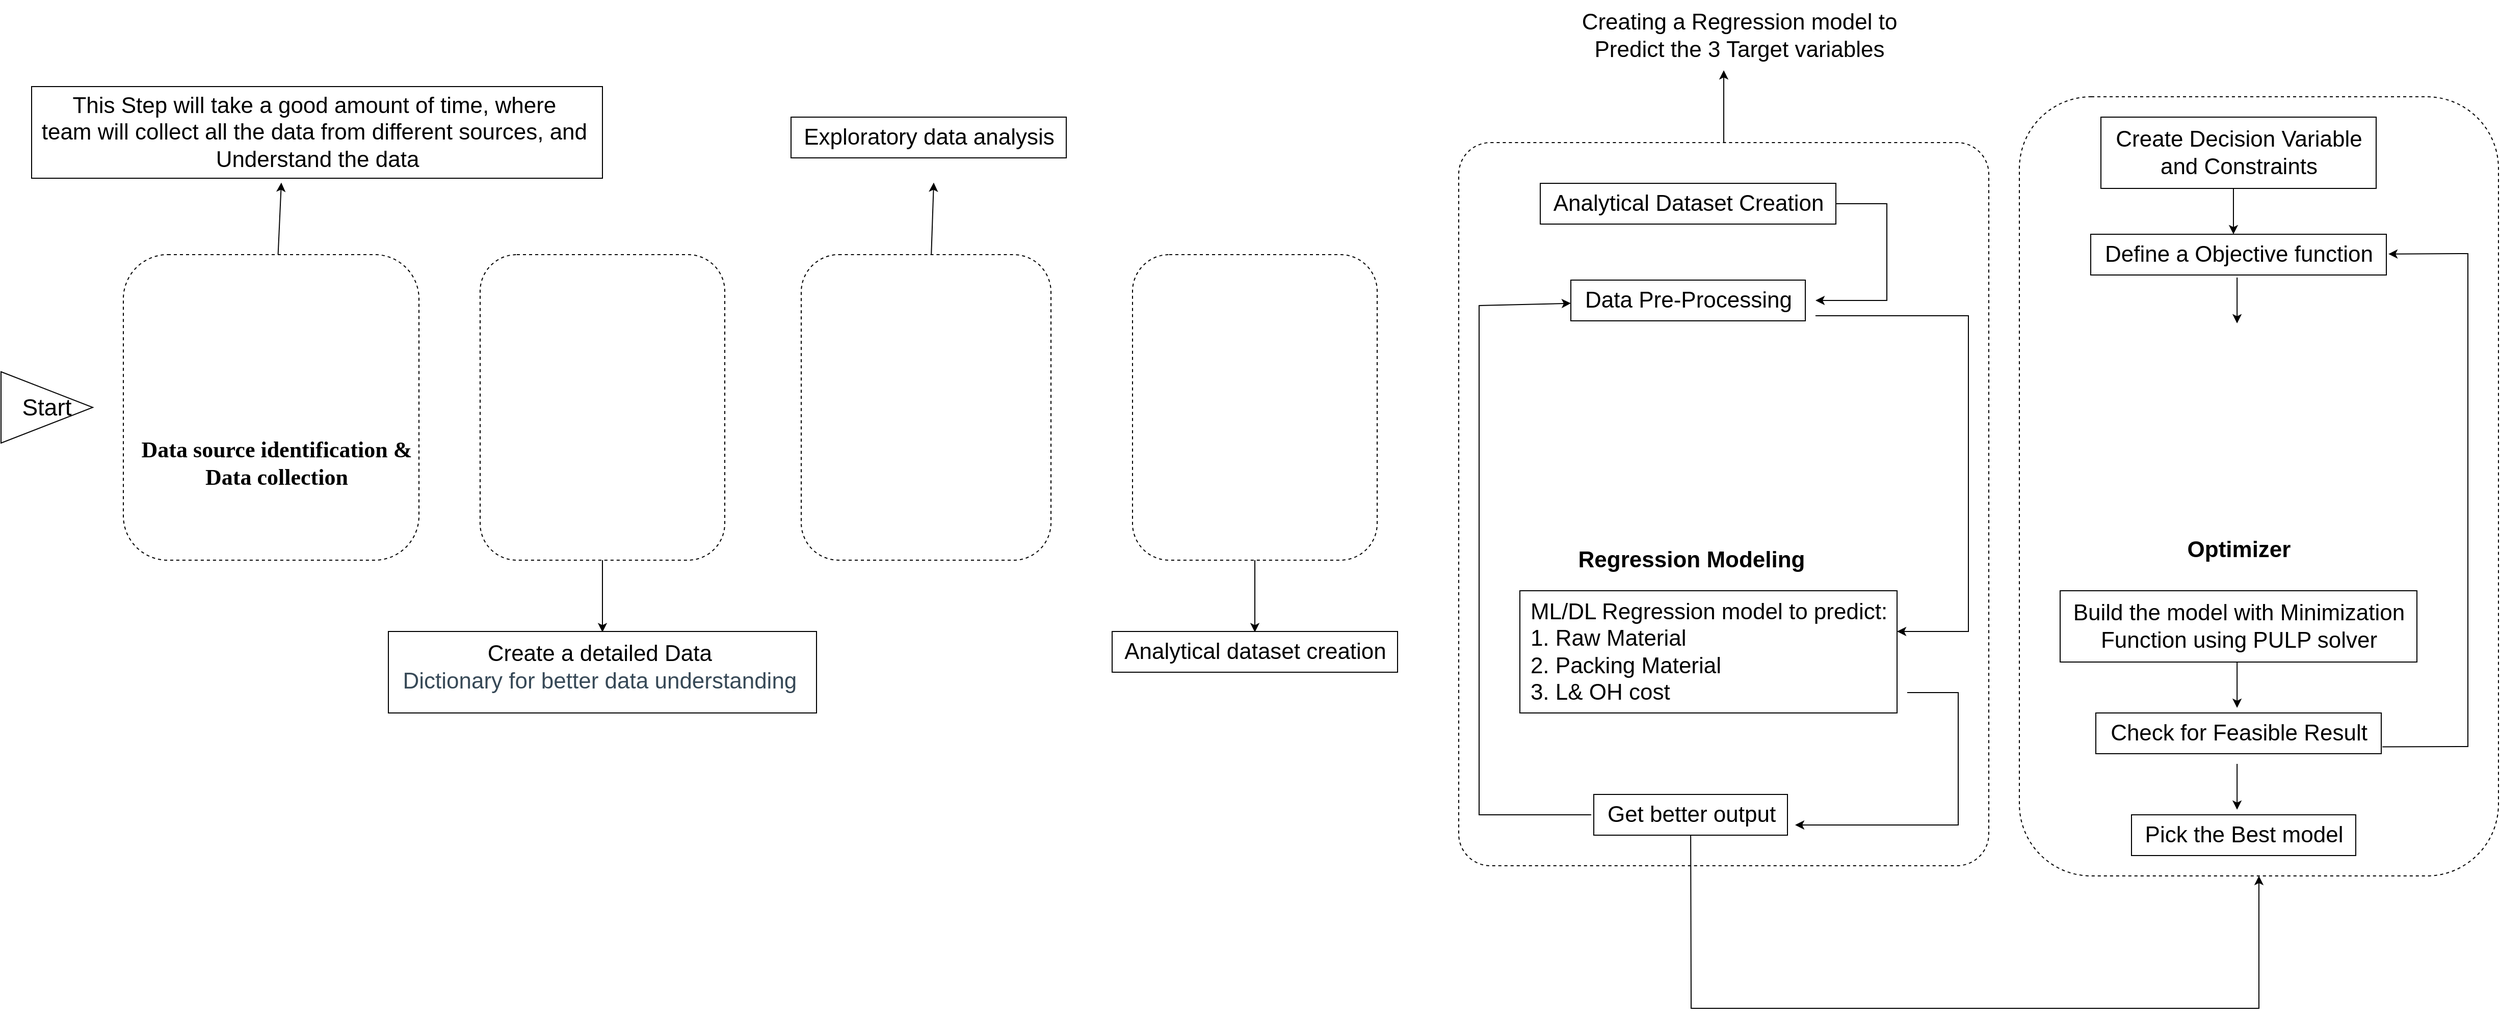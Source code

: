 <mxfile version="20.8.3" type="github">
  <diagram id="2UiVx4s0XuKnJDsQhXmO" name="Page-1">
    <mxGraphModel dx="2647" dy="1567" grid="1" gridSize="10" guides="1" tooltips="1" connect="1" arrows="1" fold="1" page="1" pageScale="1" pageWidth="1920" pageHeight="1200" background="#FFFFFF" math="0" shadow="0">
      <root>
        <mxCell id="0" />
        <mxCell id="1" parent="0" />
        <mxCell id="yzdZpW3bVmQ6ww04d_my-1" value="" style="shape=image;verticalLabelPosition=bottom;labelBackgroundColor=default;verticalAlign=top;aspect=fixed;imageAspect=0;image=https://cdn-icons-png.flaticon.com/512/3270/3270865.png;fontSize=15;" vertex="1" parent="1">
          <mxGeometry x="230" y="400" width="130" height="130" as="geometry" />
        </mxCell>
        <mxCell id="yzdZpW3bVmQ6ww04d_my-3" value="&lt;font style=&quot;font-size: 23px;&quot;&gt;Start&lt;/font&gt;" style="triangle;whiteSpace=wrap;html=1;" vertex="1" parent="1">
          <mxGeometry x="10" y="485" width="90" height="70" as="geometry" />
        </mxCell>
        <mxCell id="yzdZpW3bVmQ6ww04d_my-4" value="&lt;ol style=&quot;direction: ltr; unicode-bidi: embed; margin-top: 0in; margin-bottom: 0in; font-family: Calibri;&quot; type=&quot;1&quot;&gt;&lt;p style=&quot;margin: 0in; font-size: 16.5pt;&quot;&gt;&lt;span style=&quot;font-weight: bold; background-image: initial; background-position: initial; background-size: initial; background-repeat: initial; background-attachment: initial; background-origin: initial; background-clip: initial;&quot;&gt;Data source identification &amp;amp;&lt;/span&gt;&lt;/p&gt;&lt;p style=&quot;margin: 0in; font-size: 16.5pt;&quot;&gt;&lt;span style=&quot;font-weight: bold; background-image: initial; background-position: initial; background-size: initial; background-repeat: initial; background-attachment: initial; background-origin: initial; background-clip: initial;&quot;&gt;Data collection&lt;br&gt;&lt;/span&gt;&lt;/p&gt;&lt;/ol&gt;" style="text;html=1;align=center;verticalAlign=middle;resizable=0;points=[];autosize=1;strokeColor=none;fillColor=none;fontSize=15;" vertex="1" parent="1">
          <mxGeometry x="100" y="540" width="320" height="70" as="geometry" />
        </mxCell>
        <mxCell id="yzdZpW3bVmQ6ww04d_my-6" value="" style="rounded=1;whiteSpace=wrap;html=1;fontSize=22;fillColor=none;dashed=1;" vertex="1" parent="1">
          <mxGeometry x="130" y="370" width="290" height="300" as="geometry" />
        </mxCell>
        <mxCell id="yzdZpW3bVmQ6ww04d_my-8" value="" style="endArrow=classic;html=1;rounded=0;fontSize=22;" edge="1" parent="1" source="yzdZpW3bVmQ6ww04d_my-6">
          <mxGeometry width="50" height="50" relative="1" as="geometry">
            <mxPoint x="285" y="349.289" as="sourcePoint" />
            <mxPoint x="285" y="299.289" as="targetPoint" />
          </mxGeometry>
        </mxCell>
        <mxCell id="yzdZpW3bVmQ6ww04d_my-9" value="This Step will take a good amount of time, where&amp;nbsp;&lt;br&gt;team will collect all the data from different sources, and&amp;nbsp;&lt;br&gt;Understand the data" style="text;html=1;align=center;verticalAlign=middle;resizable=0;points=[];autosize=1;strokeColor=default;fillColor=default;fontSize=22;" vertex="1" parent="1">
          <mxGeometry x="40" y="205" width="560" height="90" as="geometry" />
        </mxCell>
        <mxCell id="yzdZpW3bVmQ6ww04d_my-10" value="" style="shape=image;verticalLabelPosition=bottom;labelBackgroundColor=default;verticalAlign=top;aspect=fixed;imageAspect=0;image=https://cdn-icons-png.flaticon.com/512/3285/3285819.png;" vertex="1" parent="1">
          <mxGeometry x="500" y="415" width="210" height="210" as="geometry" />
        </mxCell>
        <mxCell id="yzdZpW3bVmQ6ww04d_my-11" value="" style="rounded=1;whiteSpace=wrap;html=1;fontSize=22;fillColor=none;dashed=1;" vertex="1" parent="1">
          <mxGeometry x="480" y="370" width="240" height="300" as="geometry" />
        </mxCell>
        <mxCell id="yzdZpW3bVmQ6ww04d_my-12" value="" style="endArrow=classic;html=1;rounded=0;fontSize=22;" edge="1" parent="1" source="yzdZpW3bVmQ6ww04d_my-11">
          <mxGeometry width="50" height="50" relative="1" as="geometry">
            <mxPoint x="600" y="720" as="sourcePoint" />
            <mxPoint x="600" y="740.711" as="targetPoint" />
          </mxGeometry>
        </mxCell>
        <mxCell id="yzdZpW3bVmQ6ww04d_my-13" value="Create a detailed Data&amp;nbsp;&lt;h1 style=&quot;box-sizing: border-box; outline: none; font-size: 22px; margin: 0px 0px 10px; padding: 0px; color: rgb(55, 73, 87); line-height: 1.2; align-self: baseline; text-align: start; background-color: rgb(255, 255, 255);&quot;&gt;&lt;span style=&quot;font-weight: normal;&quot;&gt;Dictionary for better data understanding&amp;nbsp;&lt;/span&gt;&lt;/h1&gt;" style="text;html=1;align=center;verticalAlign=middle;resizable=0;points=[];autosize=1;strokeColor=default;fillColor=default;fontSize=22;" vertex="1" parent="1">
          <mxGeometry x="390" y="740" width="420" height="80" as="geometry" />
        </mxCell>
        <mxCell id="yzdZpW3bVmQ6ww04d_my-14" value="" style="shape=image;verticalLabelPosition=bottom;labelBackgroundColor=default;verticalAlign=top;aspect=fixed;imageAspect=0;image=https://cdn-icons-png.flaticon.com/512/1991/1991110.png;" vertex="1" parent="1">
          <mxGeometry x="830" y="435" width="190" height="190" as="geometry" />
        </mxCell>
        <mxCell id="yzdZpW3bVmQ6ww04d_my-16" value="" style="rounded=1;whiteSpace=wrap;html=1;fontSize=22;fillColor=none;dashed=1;" vertex="1" parent="1">
          <mxGeometry x="795" y="370" width="245" height="300" as="geometry" />
        </mxCell>
        <mxCell id="yzdZpW3bVmQ6ww04d_my-17" value="" style="endArrow=classic;html=1;rounded=0;fontFamily=Helvetica;fontSize=22;" edge="1" parent="1" source="yzdZpW3bVmQ6ww04d_my-16">
          <mxGeometry width="50" height="50" relative="1" as="geometry">
            <mxPoint x="925" y="349.289" as="sourcePoint" />
            <mxPoint x="925" y="299.289" as="targetPoint" />
          </mxGeometry>
        </mxCell>
        <mxCell id="yzdZpW3bVmQ6ww04d_my-18" value="Exploratory data analysis" style="text;html=1;align=center;verticalAlign=middle;resizable=0;points=[];autosize=1;strokeColor=default;fillColor=default;fontSize=22;" vertex="1" parent="1">
          <mxGeometry x="785" y="235" width="270" height="40" as="geometry" />
        </mxCell>
        <mxCell id="yzdZpW3bVmQ6ww04d_my-19" value="" style="shape=image;verticalLabelPosition=bottom;labelBackgroundColor=default;verticalAlign=top;aspect=fixed;imageAspect=0;image=https://cdn-icons-png.flaticon.com/512/9390/9390674.png;" vertex="1" parent="1">
          <mxGeometry x="1130" y="435" width="205" height="205" as="geometry" />
        </mxCell>
        <mxCell id="yzdZpW3bVmQ6ww04d_my-20" value="" style="rounded=1;whiteSpace=wrap;html=1;fontSize=22;fillColor=none;dashed=1;" vertex="1" parent="1">
          <mxGeometry x="1120" y="370" width="240" height="300" as="geometry" />
        </mxCell>
        <mxCell id="yzdZpW3bVmQ6ww04d_my-21" value="" style="endArrow=classic;html=1;rounded=0;fontFamily=Helvetica;fontSize=22;" edge="1" parent="1" source="yzdZpW3bVmQ6ww04d_my-20">
          <mxGeometry width="50" height="50" relative="1" as="geometry">
            <mxPoint x="1240" y="720" as="sourcePoint" />
            <mxPoint x="1240" y="740.711" as="targetPoint" />
          </mxGeometry>
        </mxCell>
        <mxCell id="yzdZpW3bVmQ6ww04d_my-22" value="Analytical dataset creation" style="text;html=1;align=center;verticalAlign=middle;resizable=0;points=[];autosize=1;strokeColor=default;fillColor=default;fontSize=22;" vertex="1" parent="1">
          <mxGeometry x="1100" y="740" width="280" height="40" as="geometry" />
        </mxCell>
        <mxCell id="yzdZpW3bVmQ6ww04d_my-23" value="" style="shape=image;verticalLabelPosition=bottom;labelBackgroundColor=default;verticalAlign=top;aspect=fixed;imageAspect=0;image=https://cdn-icons-png.flaticon.com/512/1376/1376834.png;" vertex="1" parent="1">
          <mxGeometry x="1570" y="455" width="195" height="195" as="geometry" />
        </mxCell>
        <mxCell id="yzdZpW3bVmQ6ww04d_my-24" value="" style="rounded=1;whiteSpace=wrap;html=1;fontSize=22;fillColor=none;dashed=1;arcSize=6;" vertex="1" parent="1">
          <mxGeometry x="1440" y="260" width="520" height="710" as="geometry" />
        </mxCell>
        <mxCell id="yzdZpW3bVmQ6ww04d_my-25" value="&lt;b&gt;Regression Modeling&lt;/b&gt;" style="text;html=1;align=center;verticalAlign=middle;resizable=0;points=[];autosize=1;strokeColor=none;fillColor=none;fontSize=22;fontFamily=Helvetica;" vertex="1" parent="1">
          <mxGeometry x="1542.5" y="650" width="250" height="40" as="geometry" />
        </mxCell>
        <mxCell id="yzdZpW3bVmQ6ww04d_my-26" value="&lt;div style=&quot;text-align: left;&quot;&gt;&lt;span style=&quot;background-color: initial;&quot;&gt;ML/DL Regression model to predict:&lt;/span&gt;&lt;/div&gt;&lt;div style=&quot;text-align: left;&quot;&gt;&lt;span style=&quot;background-color: initial;&quot;&gt;1. Raw Material&lt;/span&gt;&lt;/div&gt;&lt;div style=&quot;text-align: left;&quot;&gt;&lt;span style=&quot;background-color: initial;&quot;&gt;2. Packing Material&lt;/span&gt;&lt;/div&gt;&lt;div style=&quot;text-align: left;&quot;&gt;&lt;span style=&quot;background-color: initial;&quot;&gt;3. L&amp;amp; OH cost&lt;/span&gt;&lt;/div&gt;" style="text;html=1;align=center;verticalAlign=middle;resizable=0;points=[];autosize=1;strokeColor=default;fillColor=default;fontSize=22;fontFamily=Helvetica;" vertex="1" parent="1">
          <mxGeometry x="1500" y="700" width="370" height="120" as="geometry" />
        </mxCell>
        <mxCell id="yzdZpW3bVmQ6ww04d_my-27" value="Analytical Dataset Creation" style="text;html=1;align=center;verticalAlign=middle;resizable=0;points=[];autosize=1;strokeColor=default;fillColor=default;fontSize=22;fontFamily=Helvetica;" vertex="1" parent="1">
          <mxGeometry x="1520" y="300" width="290" height="40" as="geometry" />
        </mxCell>
        <mxCell id="yzdZpW3bVmQ6ww04d_my-28" value="Data Pre-Processing" style="text;html=1;align=center;verticalAlign=middle;resizable=0;points=[];autosize=1;strokeColor=default;fillColor=default;fontSize=22;fontFamily=Helvetica;" vertex="1" parent="1">
          <mxGeometry x="1550" y="395" width="230" height="40" as="geometry" />
        </mxCell>
        <mxCell id="yzdZpW3bVmQ6ww04d_my-29" value="" style="rounded=1;whiteSpace=wrap;html=1;fontSize=22;fillColor=none;dashed=1;" vertex="1" parent="1">
          <mxGeometry x="1990" y="215" width="470" height="765" as="geometry" />
        </mxCell>
        <mxCell id="yzdZpW3bVmQ6ww04d_my-30" value="" style="endArrow=classic;html=1;rounded=0;fontFamily=Helvetica;fontSize=22;" edge="1" parent="1" source="yzdZpW3bVmQ6ww04d_my-24">
          <mxGeometry width="50" height="50" relative="1" as="geometry">
            <mxPoint x="1690" y="239.289" as="sourcePoint" />
            <mxPoint x="1700" y="189" as="targetPoint" />
            <Array as="points">
              <mxPoint x="1700" y="250" />
            </Array>
          </mxGeometry>
        </mxCell>
        <mxCell id="yzdZpW3bVmQ6ww04d_my-31" value="Creating a Regression model to&lt;br&gt;Predict the 3 Target variables" style="text;html=1;align=center;verticalAlign=middle;resizable=0;points=[];autosize=1;strokeColor=none;fillColor=none;fontSize=22;" vertex="1" parent="1">
          <mxGeometry x="1550" y="120" width="330" height="70" as="geometry" />
        </mxCell>
        <mxCell id="yzdZpW3bVmQ6ww04d_my-32" value="" style="shape=image;verticalLabelPosition=bottom;labelBackgroundColor=default;verticalAlign=top;aspect=fixed;imageAspect=0;image=https://cdn-icons-png.flaticon.com/512/9488/9488888.png;" vertex="1" parent="1">
          <mxGeometry x="2105" y="435" width="200" height="200" as="geometry" />
        </mxCell>
        <mxCell id="yzdZpW3bVmQ6ww04d_my-33" value="Get better output" style="text;html=1;align=center;verticalAlign=middle;resizable=0;points=[];autosize=1;strokeColor=default;fillColor=default;fontSize=22;fontFamily=Helvetica;" vertex="1" parent="1">
          <mxGeometry x="1572.5" y="900" width="190" height="40" as="geometry" />
        </mxCell>
        <mxCell id="yzdZpW3bVmQ6ww04d_my-35" value="" style="endArrow=classic;html=1;rounded=0;fontFamily=Helvetica;fontSize=22;" edge="1" parent="1">
          <mxGeometry width="50" height="50" relative="1" as="geometry">
            <mxPoint x="1810" y="320" as="sourcePoint" />
            <mxPoint x="1790" y="415" as="targetPoint" />
            <Array as="points">
              <mxPoint x="1860" y="320" />
              <mxPoint x="1860" y="415" />
            </Array>
          </mxGeometry>
        </mxCell>
        <mxCell id="yzdZpW3bVmQ6ww04d_my-36" value="" style="endArrow=classic;html=1;rounded=0;fontFamily=Helvetica;fontSize=22;" edge="1" parent="1">
          <mxGeometry width="50" height="50" relative="1" as="geometry">
            <mxPoint x="1790" y="430" as="sourcePoint" />
            <mxPoint x="1870" y="740" as="targetPoint" />
            <Array as="points">
              <mxPoint x="1940" y="430" />
              <mxPoint x="1940" y="590" />
              <mxPoint x="1940" y="740" />
            </Array>
          </mxGeometry>
        </mxCell>
        <mxCell id="yzdZpW3bVmQ6ww04d_my-37" value="" style="endArrow=classic;html=1;rounded=0;fontFamily=Helvetica;fontSize=22;" edge="1" parent="1">
          <mxGeometry width="50" height="50" relative="1" as="geometry">
            <mxPoint x="1880" y="800" as="sourcePoint" />
            <mxPoint x="1770" y="930" as="targetPoint" />
            <Array as="points">
              <mxPoint x="1930" y="800" />
              <mxPoint x="1930" y="930" />
            </Array>
          </mxGeometry>
        </mxCell>
        <mxCell id="yzdZpW3bVmQ6ww04d_my-38" value="" style="endArrow=classic;html=1;rounded=0;fontFamily=Helvetica;fontSize=22;" edge="1" parent="1" target="yzdZpW3bVmQ6ww04d_my-28">
          <mxGeometry width="50" height="50" relative="1" as="geometry">
            <mxPoint x="1570" y="920" as="sourcePoint" />
            <mxPoint x="1400" y="890" as="targetPoint" />
            <Array as="points">
              <mxPoint x="1460" y="920" />
              <mxPoint x="1460" y="420" />
            </Array>
          </mxGeometry>
        </mxCell>
        <mxCell id="yzdZpW3bVmQ6ww04d_my-40" value="&lt;b&gt;Optimizer&lt;/b&gt;" style="text;html=1;align=center;verticalAlign=middle;resizable=0;points=[];autosize=1;strokeColor=none;fillColor=none;fontSize=22;fontFamily=Helvetica;" vertex="1" parent="1">
          <mxGeometry x="2145" y="640" width="120" height="40" as="geometry" />
        </mxCell>
        <mxCell id="yzdZpW3bVmQ6ww04d_my-41" value="" style="endArrow=classic;html=1;rounded=0;fontFamily=Helvetica;fontSize=22;entryX=0.5;entryY=1;entryDx=0;entryDy=0;" edge="1" parent="1" source="yzdZpW3bVmQ6ww04d_my-33" target="yzdZpW3bVmQ6ww04d_my-29">
          <mxGeometry width="50" height="50" relative="1" as="geometry">
            <mxPoint x="1667.5" y="990" as="sourcePoint" />
            <mxPoint x="2400" y="1110" as="targetPoint" />
            <Array as="points">
              <mxPoint x="1668" y="1110" />
              <mxPoint x="2225" y="1110" />
            </Array>
          </mxGeometry>
        </mxCell>
        <mxCell id="yzdZpW3bVmQ6ww04d_my-43" value="Create Decision Variable&lt;br&gt;and Constraints" style="text;html=1;align=center;verticalAlign=middle;resizable=0;points=[];autosize=1;strokeColor=default;fillColor=default;fontSize=22;fontFamily=Helvetica;" vertex="1" parent="1">
          <mxGeometry x="2070" y="235" width="270" height="70" as="geometry" />
        </mxCell>
        <mxCell id="yzdZpW3bVmQ6ww04d_my-44" value="Define a Objective function" style="text;html=1;align=center;verticalAlign=middle;resizable=0;points=[];autosize=1;strokeColor=default;fillColor=default;fontSize=22;fontFamily=Helvetica;" vertex="1" parent="1">
          <mxGeometry x="2060" y="350" width="290" height="40" as="geometry" />
        </mxCell>
        <mxCell id="yzdZpW3bVmQ6ww04d_my-45" value="Build the model with Minimization&lt;br&gt;Function using PULP solver" style="text;html=1;align=center;verticalAlign=middle;resizable=0;points=[];autosize=1;strokeColor=default;fillColor=default;fontSize=22;fontFamily=Helvetica;" vertex="1" parent="1">
          <mxGeometry x="2030" y="700" width="350" height="70" as="geometry" />
        </mxCell>
        <mxCell id="yzdZpW3bVmQ6ww04d_my-46" value="Check for Feasible Result" style="text;html=1;align=center;verticalAlign=middle;resizable=0;points=[];autosize=1;strokeColor=default;fillColor=default;fontSize=22;fontFamily=Helvetica;" vertex="1" parent="1">
          <mxGeometry x="2065" y="820" width="280" height="40" as="geometry" />
        </mxCell>
        <mxCell id="yzdZpW3bVmQ6ww04d_my-47" value="Pick the Best model" style="text;html=1;align=center;verticalAlign=middle;resizable=0;points=[];autosize=1;strokeColor=default;fillColor=default;fontSize=22;fontFamily=Helvetica;" vertex="1" parent="1">
          <mxGeometry x="2100" y="920" width="220" height="40" as="geometry" />
        </mxCell>
        <mxCell id="yzdZpW3bVmQ6ww04d_my-48" value="" style="endArrow=classic;html=1;rounded=0;fontFamily=Helvetica;fontSize=22;entryX=1.007;entryY=0.485;entryDx=0;entryDy=0;entryPerimeter=0;exitX=1.004;exitY=0.83;exitDx=0;exitDy=0;exitPerimeter=0;" edge="1" parent="1" source="yzdZpW3bVmQ6ww04d_my-46" target="yzdZpW3bVmQ6ww04d_my-44">
          <mxGeometry width="50" height="50" relative="1" as="geometry">
            <mxPoint x="2540" y="860" as="sourcePoint" />
            <mxPoint x="2520" y="357.805" as="targetPoint" />
            <Array as="points">
              <mxPoint x="2430" y="853" />
              <mxPoint x="2430" y="369" />
            </Array>
          </mxGeometry>
        </mxCell>
        <mxCell id="yzdZpW3bVmQ6ww04d_my-49" value="" style="endArrow=classic;html=1;rounded=0;fontFamily=Helvetica;fontSize=22;" edge="1" parent="1">
          <mxGeometry width="50" height="50" relative="1" as="geometry">
            <mxPoint x="2200" y="305" as="sourcePoint" />
            <mxPoint x="2200" y="350" as="targetPoint" />
          </mxGeometry>
        </mxCell>
        <mxCell id="yzdZpW3bVmQ6ww04d_my-50" value="" style="endArrow=classic;html=1;rounded=0;fontFamily=Helvetica;fontSize=22;" edge="1" parent="1">
          <mxGeometry width="50" height="50" relative="1" as="geometry">
            <mxPoint x="2203.57" y="392.5" as="sourcePoint" />
            <mxPoint x="2203.57" y="437.5" as="targetPoint" />
          </mxGeometry>
        </mxCell>
        <mxCell id="yzdZpW3bVmQ6ww04d_my-51" value="" style="endArrow=classic;html=1;rounded=0;fontFamily=Helvetica;fontSize=22;" edge="1" parent="1">
          <mxGeometry width="50" height="50" relative="1" as="geometry">
            <mxPoint x="2203.57" y="770" as="sourcePoint" />
            <mxPoint x="2203.57" y="815" as="targetPoint" />
          </mxGeometry>
        </mxCell>
        <mxCell id="yzdZpW3bVmQ6ww04d_my-52" value="" style="endArrow=classic;html=1;rounded=0;fontFamily=Helvetica;fontSize=22;" edge="1" parent="1">
          <mxGeometry width="50" height="50" relative="1" as="geometry">
            <mxPoint x="2203.57" y="870" as="sourcePoint" />
            <mxPoint x="2203.57" y="915" as="targetPoint" />
          </mxGeometry>
        </mxCell>
      </root>
    </mxGraphModel>
  </diagram>
</mxfile>
